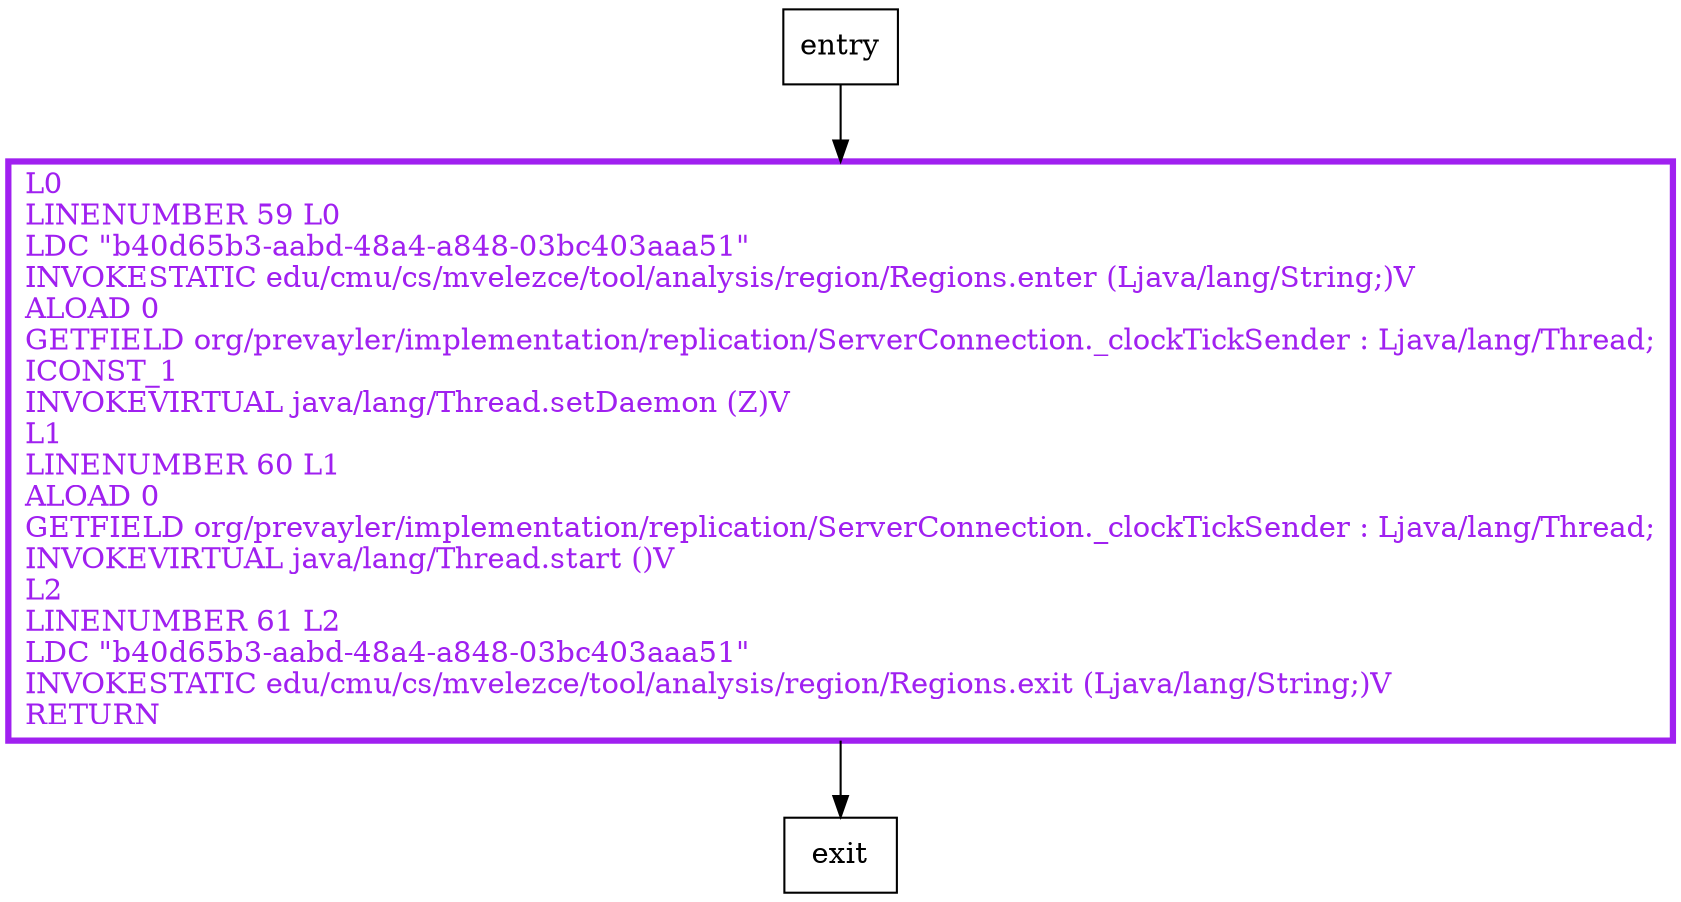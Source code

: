 digraph startSendingClockTicks {
node [shape=record];
1872152331 [label="L0\lLINENUMBER 59 L0\lLDC \"b40d65b3-aabd-48a4-a848-03bc403aaa51\"\lINVOKESTATIC edu/cmu/cs/mvelezce/tool/analysis/region/Regions.enter (Ljava/lang/String;)V\lALOAD 0\lGETFIELD org/prevayler/implementation/replication/ServerConnection._clockTickSender : Ljava/lang/Thread;\lICONST_1\lINVOKEVIRTUAL java/lang/Thread.setDaemon (Z)V\lL1\lLINENUMBER 60 L1\lALOAD 0\lGETFIELD org/prevayler/implementation/replication/ServerConnection._clockTickSender : Ljava/lang/Thread;\lINVOKEVIRTUAL java/lang/Thread.start ()V\lL2\lLINENUMBER 61 L2\lLDC \"b40d65b3-aabd-48a4-a848-03bc403aaa51\"\lINVOKESTATIC edu/cmu/cs/mvelezce/tool/analysis/region/Regions.exit (Ljava/lang/String;)V\lRETURN\l"];
entry;
exit;
entry -> 1872152331;
1872152331 -> exit;
1872152331[fontcolor="purple", penwidth=3, color="purple"];
}
